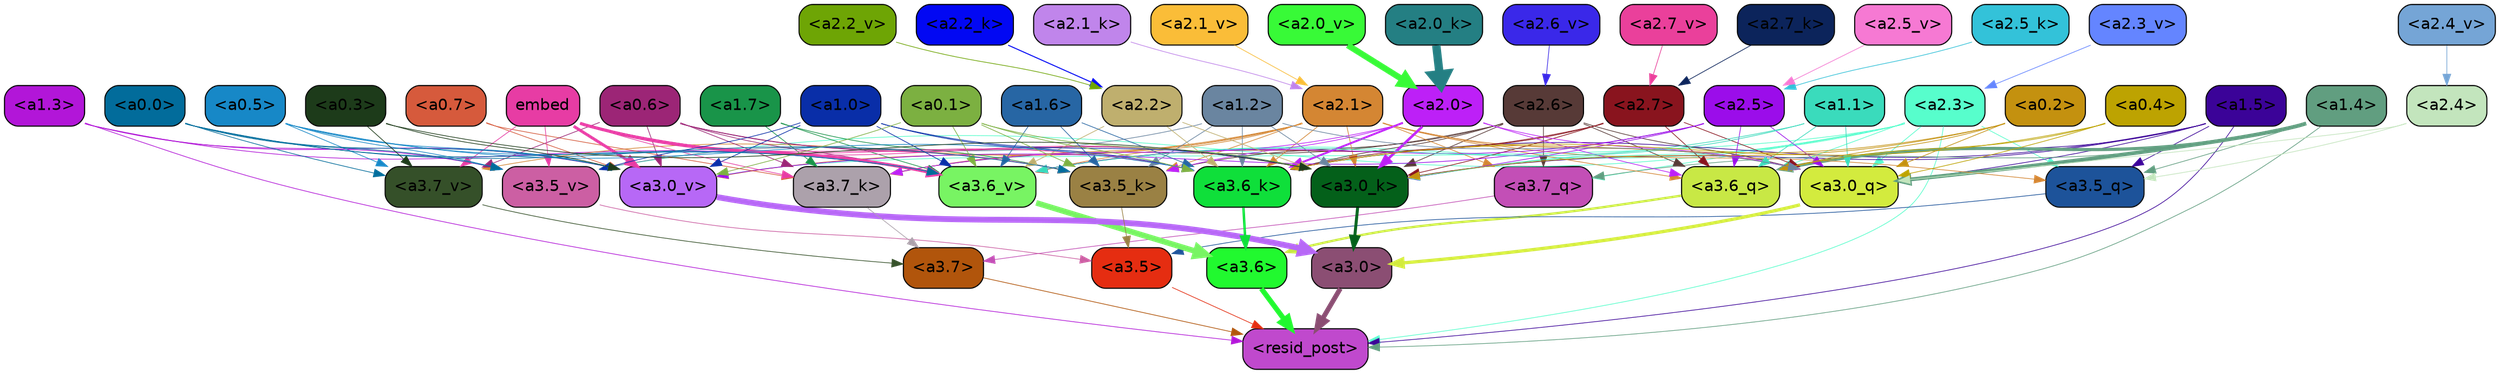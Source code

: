 strict digraph "" {
	graph [bgcolor=transparent,
		layout=dot,
		overlap=false,
		splines=true
	];
	"<a3.7>"	[color=black,
		fillcolor="#b1550c",
		fontname=Helvetica,
		shape=box,
		style="filled, rounded"];
	"<resid_post>"	[color=black,
		fillcolor="#c049cd",
		fontname=Helvetica,
		shape=box,
		style="filled, rounded"];
	"<a3.7>" -> "<resid_post>"	[color="#b1550c",
		penwidth=0.6239100098609924];
	"<a3.6>"	[color=black,
		fillcolor="#21f92f",
		fontname=Helvetica,
		shape=box,
		style="filled, rounded"];
	"<a3.6>" -> "<resid_post>"	[color="#21f92f",
		penwidth=4.569062113761902];
	"<a3.5>"	[color=black,
		fillcolor="#e52d11",
		fontname=Helvetica,
		shape=box,
		style="filled, rounded"];
	"<a3.5>" -> "<resid_post>"	[color="#e52d11",
		penwidth=0.6];
	"<a3.0>"	[color=black,
		fillcolor="#8b4e73",
		fontname=Helvetica,
		shape=box,
		style="filled, rounded"];
	"<a3.0>" -> "<resid_post>"	[color="#8b4e73",
		penwidth=4.283544182777405];
	"<a2.3>"	[color=black,
		fillcolor="#57fecc",
		fontname=Helvetica,
		shape=box,
		style="filled, rounded"];
	"<a2.3>" -> "<resid_post>"	[color="#57fecc",
		penwidth=0.6];
	"<a3.7_q>"	[color=black,
		fillcolor="#c34fb6",
		fontname=Helvetica,
		shape=box,
		style="filled, rounded"];
	"<a2.3>" -> "<a3.7_q>"	[color="#57fecc",
		penwidth=0.6];
	"<a3.6_q>"	[color=black,
		fillcolor="#c8e845",
		fontname=Helvetica,
		shape=box,
		style="filled, rounded"];
	"<a2.3>" -> "<a3.6_q>"	[color="#57fecc",
		penwidth=0.6];
	"<a3.5_q>"	[color=black,
		fillcolor="#1d539a",
		fontname=Helvetica,
		shape=box,
		style="filled, rounded"];
	"<a2.3>" -> "<a3.5_q>"	[color="#57fecc",
		penwidth=0.6];
	"<a3.0_q>"	[color=black,
		fillcolor="#d3eb3e",
		fontname=Helvetica,
		shape=box,
		style="filled, rounded"];
	"<a2.3>" -> "<a3.0_q>"	[color="#57fecc",
		penwidth=0.6];
	"<a3.0_k>"	[color=black,
		fillcolor="#04601a",
		fontname=Helvetica,
		shape=box,
		style="filled, rounded"];
	"<a2.3>" -> "<a3.0_k>"	[color="#57fecc",
		penwidth=0.6];
	"<a3.6_v>"	[color=black,
		fillcolor="#78f463",
		fontname=Helvetica,
		shape=box,
		style="filled, rounded"];
	"<a2.3>" -> "<a3.6_v>"	[color="#57fecc",
		penwidth=0.6];
	"<a3.5_v>"	[color=black,
		fillcolor="#cc5fa3",
		fontname=Helvetica,
		shape=box,
		style="filled, rounded"];
	"<a2.3>" -> "<a3.5_v>"	[color="#57fecc",
		penwidth=0.6];
	"<a3.0_v>"	[color=black,
		fillcolor="#b768f6",
		fontname=Helvetica,
		shape=box,
		style="filled, rounded"];
	"<a2.3>" -> "<a3.0_v>"	[color="#57fecc",
		penwidth=0.6];
	"<a1.5>"	[color=black,
		fillcolor="#3b0398",
		fontname=Helvetica,
		shape=box,
		style="filled, rounded"];
	"<a1.5>" -> "<resid_post>"	[color="#3b0398",
		penwidth=0.6];
	"<a1.5>" -> "<a3.6_q>"	[color="#3b0398",
		penwidth=0.6];
	"<a1.5>" -> "<a3.5_q>"	[color="#3b0398",
		penwidth=0.6];
	"<a1.5>" -> "<a3.0_q>"	[color="#3b0398",
		penwidth=0.6];
	"<a3.6_k>"	[color=black,
		fillcolor="#0fdf3a",
		fontname=Helvetica,
		shape=box,
		style="filled, rounded"];
	"<a1.5>" -> "<a3.6_k>"	[color="#3b0398",
		penwidth=0.6];
	"<a1.5>" -> "<a3.0_k>"	[color="#3b0398",
		penwidth=0.6];
	"<a1.4>"	[color=black,
		fillcolor="#619e80",
		fontname=Helvetica,
		shape=box,
		style="filled, rounded"];
	"<a1.4>" -> "<resid_post>"	[color="#619e80",
		penwidth=0.6];
	"<a1.4>" -> "<a3.7_q>"	[color="#619e80",
		penwidth=0.6];
	"<a1.4>" -> "<a3.6_q>"	[color="#619e80",
		penwidth=2.7536282539367676];
	"<a1.4>" -> "<a3.5_q>"	[color="#619e80",
		penwidth=0.6];
	"<a1.4>" -> "<a3.0_q>"	[color="#619e80",
		penwidth=3.3369133472442627];
	"<a1.3>"	[color=black,
		fillcolor="#b216d8",
		fontname=Helvetica,
		shape=box,
		style="filled, rounded"];
	"<a1.3>" -> "<resid_post>"	[color="#b216d8",
		penwidth=0.6];
	"<a1.3>" -> "<a3.6_v>"	[color="#b216d8",
		penwidth=0.6];
	"<a1.3>" -> "<a3.5_v>"	[color="#b216d8",
		penwidth=0.6];
	"<a1.3>" -> "<a3.0_v>"	[color="#b216d8",
		penwidth=0.6];
	"<a3.7_q>" -> "<a3.7>"	[color="#c34fb6",
		penwidth=0.6];
	"<a3.6_q>" -> "<a3.6>"	[color="#c8e845",
		penwidth=2.0344843566417694];
	"<a3.5_q>" -> "<a3.5>"	[color="#1d539a",
		penwidth=0.6];
	"<a3.0_q>" -> "<a3.0>"	[color="#d3eb3e",
		penwidth=2.863015294075012];
	"<a3.7_k>"	[color=black,
		fillcolor="#aca1ab",
		fontname=Helvetica,
		shape=box,
		style="filled, rounded"];
	"<a3.7_k>" -> "<a3.7>"	[color="#aca1ab",
		penwidth=0.6];
	"<a3.6_k>" -> "<a3.6>"	[color="#0fdf3a",
		penwidth=2.1770318150520325];
	"<a3.5_k>"	[color=black,
		fillcolor="#9a8144",
		fontname=Helvetica,
		shape=box,
		style="filled, rounded"];
	"<a3.5_k>" -> "<a3.5>"	[color="#9a8144",
		penwidth=0.6];
	"<a3.0_k>" -> "<a3.0>"	[color="#04601a",
		penwidth=2.6323853135108948];
	"<a3.7_v>"	[color=black,
		fillcolor="#355029",
		fontname=Helvetica,
		shape=box,
		style="filled, rounded"];
	"<a3.7_v>" -> "<a3.7>"	[color="#355029",
		penwidth=0.6];
	"<a3.6_v>" -> "<a3.6>"	[color="#78f463",
		penwidth=4.972373723983765];
	"<a3.5_v>" -> "<a3.5>"	[color="#cc5fa3",
		penwidth=0.6];
	"<a3.0_v>" -> "<a3.0>"	[color="#b768f6",
		penwidth=5.1638524532318115];
	"<a2.6>"	[color=black,
		fillcolor="#573a37",
		fontname=Helvetica,
		shape=box,
		style="filled, rounded"];
	"<a2.6>" -> "<a3.7_q>"	[color="#573a37",
		penwidth=0.6];
	"<a2.6>" -> "<a3.6_q>"	[color="#573a37",
		penwidth=0.6];
	"<a2.6>" -> "<a3.0_q>"	[color="#573a37",
		penwidth=0.6];
	"<a2.6>" -> "<a3.7_k>"	[color="#573a37",
		penwidth=0.6];
	"<a2.6>" -> "<a3.6_k>"	[color="#573a37",
		penwidth=0.6];
	"<a2.6>" -> "<a3.5_k>"	[color="#573a37",
		penwidth=0.6];
	"<a2.6>" -> "<a3.0_k>"	[color="#573a37",
		penwidth=0.6];
	"<a2.1>"	[color=black,
		fillcolor="#d48633",
		fontname=Helvetica,
		shape=box,
		style="filled, rounded"];
	"<a2.1>" -> "<a3.7_q>"	[color="#d48633",
		penwidth=0.6];
	"<a2.1>" -> "<a3.6_q>"	[color="#d48633",
		penwidth=0.6];
	"<a2.1>" -> "<a3.5_q>"	[color="#d48633",
		penwidth=0.6];
	"<a2.1>" -> "<a3.0_q>"	[color="#d48633",
		penwidth=0.6];
	"<a2.1>" -> "<a3.7_k>"	[color="#d48633",
		penwidth=0.6];
	"<a2.1>" -> "<a3.6_k>"	[color="#d48633",
		penwidth=0.6];
	"<a2.1>" -> "<a3.5_k>"	[color="#d48633",
		penwidth=0.6];
	"<a2.1>" -> "<a3.0_k>"	[color="#d48633",
		penwidth=0.6];
	"<a2.1>" -> "<a3.7_v>"	[color="#d48633",
		penwidth=0.6];
	"<a2.1>" -> "<a3.6_v>"	[color="#d48633",
		penwidth=0.6];
	"<a2.1>" -> "<a3.0_v>"	[color="#d48633",
		penwidth=0.6];
	"<a2.7>"	[color=black,
		fillcolor="#89141e",
		fontname=Helvetica,
		shape=box,
		style="filled, rounded"];
	"<a2.7>" -> "<a3.6_q>"	[color="#89141e",
		penwidth=0.6];
	"<a2.7>" -> "<a3.0_q>"	[color="#89141e",
		penwidth=0.6];
	"<a2.7>" -> "<a3.6_k>"	[color="#89141e",
		penwidth=0.6];
	"<a2.7>" -> "<a3.0_k>"	[color="#89141e",
		penwidth=0.6];
	"<a2.7>" -> "<a3.6_v>"	[color="#89141e",
		penwidth=0.6];
	"<a2.5>"	[color=black,
		fillcolor="#9b0dea",
		fontname=Helvetica,
		shape=box,
		style="filled, rounded"];
	"<a2.5>" -> "<a3.6_q>"	[color="#9b0dea",
		penwidth=0.6];
	"<a2.5>" -> "<a3.0_q>"	[color="#9b0dea",
		penwidth=0.6];
	"<a2.5>" -> "<a3.0_k>"	[color="#9b0dea",
		penwidth=0.6];
	"<a2.5>" -> "<a3.6_v>"	[color="#9b0dea",
		penwidth=0.6];
	"<a2.5>" -> "<a3.0_v>"	[color="#9b0dea",
		penwidth=0.6];
	"<a2.0>"	[color=black,
		fillcolor="#bd20f7",
		fontname=Helvetica,
		shape=box,
		style="filled, rounded"];
	"<a2.0>" -> "<a3.6_q>"	[color="#bd20f7",
		penwidth=0.6];
	"<a2.0>" -> "<a3.0_q>"	[color="#bd20f7",
		penwidth=0.6];
	"<a2.0>" -> "<a3.7_k>"	[color="#bd20f7",
		penwidth=0.6];
	"<a2.0>" -> "<a3.6_k>"	[color="#bd20f7",
		penwidth=1.7047871947288513];
	"<a2.0>" -> "<a3.5_k>"	[color="#bd20f7",
		penwidth=0.6];
	"<a2.0>" -> "<a3.0_k>"	[color="#bd20f7",
		penwidth=2.239806979894638];
	"<a1.1>"	[color=black,
		fillcolor="#3adbbc",
		fontname=Helvetica,
		shape=box,
		style="filled, rounded"];
	"<a1.1>" -> "<a3.6_q>"	[color="#3adbbc",
		penwidth=0.6];
	"<a1.1>" -> "<a3.0_q>"	[color="#3adbbc",
		penwidth=0.6];
	"<a1.1>" -> "<a3.0_k>"	[color="#3adbbc",
		penwidth=0.6];
	"<a1.1>" -> "<a3.6_v>"	[color="#3adbbc",
		penwidth=0.6];
	"<a0.4>"	[color=black,
		fillcolor="#bda301",
		fontname=Helvetica,
		shape=box,
		style="filled, rounded"];
	"<a0.4>" -> "<a3.6_q>"	[color="#bda301",
		penwidth=0.6];
	"<a0.4>" -> "<a3.0_q>"	[color="#bda301",
		penwidth=0.6];
	"<a0.4>" -> "<a3.6_k>"	[color="#bda301",
		penwidth=0.6];
	"<a0.2>"	[color=black,
		fillcolor="#c4910f",
		fontname=Helvetica,
		shape=box,
		style="filled, rounded"];
	"<a0.2>" -> "<a3.6_q>"	[color="#c4910f",
		penwidth=0.6];
	"<a0.2>" -> "<a3.0_q>"	[color="#c4910f",
		penwidth=0.6];
	"<a0.2>" -> "<a3.6_k>"	[color="#c4910f",
		penwidth=0.6];
	"<a0.2>" -> "<a3.0_k>"	[color="#c4910f",
		penwidth=0.6];
	"<a2.4>"	[color=black,
		fillcolor="#c3e5bd",
		fontname=Helvetica,
		shape=box,
		style="filled, rounded"];
	"<a2.4>" -> "<a3.5_q>"	[color="#c3e5bd",
		penwidth=0.6];
	"<a2.4>" -> "<a3.0_q>"	[color="#c3e5bd",
		penwidth=0.6];
	"<a1.2>"	[color=black,
		fillcolor="#6a85a0",
		fontname=Helvetica,
		shape=box,
		style="filled, rounded"];
	"<a1.2>" -> "<a3.0_q>"	[color="#6a85a0",
		penwidth=0.6];
	"<a1.2>" -> "<a3.6_k>"	[color="#6a85a0",
		penwidth=0.6];
	"<a1.2>" -> "<a3.5_k>"	[color="#6a85a0",
		penwidth=0.6];
	"<a1.2>" -> "<a3.0_k>"	[color="#6a85a0",
		penwidth=0.6];
	"<a1.2>" -> "<a3.5_v>"	[color="#6a85a0",
		penwidth=0.6];
	"<a1.7>"	[color=black,
		fillcolor="#199449",
		fontname=Helvetica,
		shape=box,
		style="filled, rounded"];
	"<a1.7>" -> "<a3.7_k>"	[color="#199449",
		penwidth=0.6];
	"<a1.7>" -> "<a3.5_k>"	[color="#199449",
		penwidth=0.6];
	"<a1.7>" -> "<a3.6_v>"	[color="#199449",
		penwidth=0.6];
	"<a0.7>"	[color=black,
		fillcolor="#d65a3c",
		fontname=Helvetica,
		shape=box,
		style="filled, rounded"];
	"<a0.7>" -> "<a3.7_k>"	[color="#d65a3c",
		penwidth=0.6];
	"<a0.7>" -> "<a3.0_v>"	[color="#d65a3c",
		penwidth=0.6];
	"<a0.6>"	[color=black,
		fillcolor="#9c2576",
		fontname=Helvetica,
		shape=box,
		style="filled, rounded"];
	"<a0.6>" -> "<a3.7_k>"	[color="#9c2576",
		penwidth=0.6];
	"<a0.6>" -> "<a3.6_k>"	[color="#9c2576",
		penwidth=0.6];
	"<a0.6>" -> "<a3.0_k>"	[color="#9c2576",
		penwidth=0.6];
	"<a0.6>" -> "<a3.7_v>"	[color="#9c2576",
		penwidth=0.6];
	"<a0.6>" -> "<a3.6_v>"	[color="#9c2576",
		penwidth=0.6];
	"<a0.6>" -> "<a3.0_v>"	[color="#9c2576",
		penwidth=0.6];
	embed	[color=black,
		fillcolor="#e73ca4",
		fontname=Helvetica,
		shape=box,
		style="filled, rounded"];
	embed -> "<a3.7_k>"	[color="#e73ca4",
		penwidth=0.6];
	embed -> "<a3.6_k>"	[color="#e73ca4",
		penwidth=0.6];
	embed -> "<a3.5_k>"	[color="#e73ca4",
		penwidth=0.6];
	embed -> "<a3.0_k>"	[color="#e73ca4",
		penwidth=0.6];
	embed -> "<a3.7_v>"	[color="#e73ca4",
		penwidth=0.6];
	embed -> "<a3.6_v>"	[color="#e73ca4",
		penwidth=2.7369276881217957];
	embed -> "<a3.5_v>"	[color="#e73ca4",
		penwidth=0.6];
	embed -> "<a3.0_v>"	[color="#e73ca4",
		penwidth=2.5778204202651978];
	"<a2.2>"	[color=black,
		fillcolor="#bfaf6e",
		fontname=Helvetica,
		shape=box,
		style="filled, rounded"];
	"<a2.2>" -> "<a3.6_k>"	[color="#bfaf6e",
		penwidth=0.6];
	"<a2.2>" -> "<a3.0_k>"	[color="#bfaf6e",
		penwidth=0.6];
	"<a2.2>" -> "<a3.6_v>"	[color="#bfaf6e",
		penwidth=0.6];
	"<a1.6>"	[color=black,
		fillcolor="#2766a4",
		fontname=Helvetica,
		shape=box,
		style="filled, rounded"];
	"<a1.6>" -> "<a3.6_k>"	[color="#2766a4",
		penwidth=0.6];
	"<a1.6>" -> "<a3.5_k>"	[color="#2766a4",
		penwidth=0.6];
	"<a1.6>" -> "<a3.6_v>"	[color="#2766a4",
		penwidth=0.6];
	"<a1.0>"	[color=black,
		fillcolor="#092ea8",
		fontname=Helvetica,
		shape=box,
		style="filled, rounded"];
	"<a1.0>" -> "<a3.6_k>"	[color="#092ea8",
		penwidth=0.6];
	"<a1.0>" -> "<a3.0_k>"	[color="#092ea8",
		penwidth=0.6];
	"<a1.0>" -> "<a3.6_v>"	[color="#092ea8",
		penwidth=0.6];
	"<a1.0>" -> "<a3.5_v>"	[color="#092ea8",
		penwidth=0.6];
	"<a1.0>" -> "<a3.0_v>"	[color="#092ea8",
		penwidth=0.6];
	"<a0.5>"	[color=black,
		fillcolor="#1788c7",
		fontname=Helvetica,
		shape=box,
		style="filled, rounded"];
	"<a0.5>" -> "<a3.6_k>"	[color="#1788c7",
		penwidth=0.6];
	"<a0.5>" -> "<a3.7_v>"	[color="#1788c7",
		penwidth=0.6];
	"<a0.5>" -> "<a3.6_v>"	[color="#1788c7",
		penwidth=0.6];
	"<a0.5>" -> "<a3.5_v>"	[color="#1788c7",
		penwidth=0.6];
	"<a0.5>" -> "<a3.0_v>"	[color="#1788c7",
		penwidth=0.6];
	"<a0.1>"	[color=black,
		fillcolor="#7cb041",
		fontname=Helvetica,
		shape=box,
		style="filled, rounded"];
	"<a0.1>" -> "<a3.6_k>"	[color="#7cb041",
		penwidth=0.6];
	"<a0.1>" -> "<a3.5_k>"	[color="#7cb041",
		penwidth=0.6];
	"<a0.1>" -> "<a3.0_k>"	[color="#7cb041",
		penwidth=0.6];
	"<a0.1>" -> "<a3.6_v>"	[color="#7cb041",
		penwidth=0.6];
	"<a0.1>" -> "<a3.0_v>"	[color="#7cb041",
		penwidth=0.6];
	"<a0.0>"	[color=black,
		fillcolor="#026c9b",
		fontname=Helvetica,
		shape=box,
		style="filled, rounded"];
	"<a0.0>" -> "<a3.5_k>"	[color="#026c9b",
		penwidth=0.6];
	"<a0.0>" -> "<a3.7_v>"	[color="#026c9b",
		penwidth=0.6];
	"<a0.0>" -> "<a3.6_v>"	[color="#026c9b",
		penwidth=0.6];
	"<a0.0>" -> "<a3.5_v>"	[color="#026c9b",
		penwidth=0.6];
	"<a0.0>" -> "<a3.0_v>"	[color="#026c9b",
		penwidth=0.6];
	"<a0.3>"	[color=black,
		fillcolor="#1d3b1a",
		fontname=Helvetica,
		shape=box,
		style="filled, rounded"];
	"<a0.3>" -> "<a3.0_k>"	[color="#1d3b1a",
		penwidth=0.6];
	"<a0.3>" -> "<a3.7_v>"	[color="#1d3b1a",
		penwidth=0.6];
	"<a0.3>" -> "<a3.0_v>"	[color="#1d3b1a",
		penwidth=0.6];
	"<a2.7_k>"	[color=black,
		fillcolor="#0c245b",
		fontname=Helvetica,
		shape=box,
		style="filled, rounded"];
	"<a2.7_k>" -> "<a2.7>"	[color="#0c245b",
		penwidth=0.6];
	"<a2.5_k>"	[color=black,
		fillcolor="#33c2d9",
		fontname=Helvetica,
		shape=box,
		style="filled, rounded"];
	"<a2.5_k>" -> "<a2.5>"	[color="#33c2d9",
		penwidth=0.6];
	"<a2.2_k>"	[color=black,
		fillcolor="#0208f3",
		fontname=Helvetica,
		shape=box,
		style="filled, rounded"];
	"<a2.2_k>" -> "<a2.2>"	[color="#0208f3",
		penwidth=0.8810110092163086];
	"<a2.1_k>"	[color=black,
		fillcolor="#c085eb",
		fontname=Helvetica,
		shape=box,
		style="filled, rounded"];
	"<a2.1_k>" -> "<a2.1>"	[color="#c085eb",
		penwidth=0.6];
	"<a2.0_k>"	[color=black,
		fillcolor="#247f83",
		fontname=Helvetica,
		shape=box,
		style="filled, rounded"];
	"<a2.0_k>" -> "<a2.0>"	[color="#247f83",
		penwidth=7.398894429206848];
	"<a2.7_v>"	[color=black,
		fillcolor="#ea409b",
		fontname=Helvetica,
		shape=box,
		style="filled, rounded"];
	"<a2.7_v>" -> "<a2.7>"	[color="#ea409b",
		penwidth=0.6];
	"<a2.6_v>"	[color=black,
		fillcolor="#3a28e9",
		fontname=Helvetica,
		shape=box,
		style="filled, rounded"];
	"<a2.6_v>" -> "<a2.6>"	[color="#3a28e9",
		penwidth=0.6];
	"<a2.5_v>"	[color=black,
		fillcolor="#f679d3",
		fontname=Helvetica,
		shape=box,
		style="filled, rounded"];
	"<a2.5_v>" -> "<a2.5>"	[color="#f679d3",
		penwidth=0.6];
	"<a2.4_v>"	[color=black,
		fillcolor="#75a5d6",
		fontname=Helvetica,
		shape=box,
		style="filled, rounded"];
	"<a2.4_v>" -> "<a2.4>"	[color="#75a5d6",
		penwidth=0.6];
	"<a2.3_v>"	[color=black,
		fillcolor="#6485ff",
		fontname=Helvetica,
		shape=box,
		style="filled, rounded"];
	"<a2.3_v>" -> "<a2.3>"	[color="#6485ff",
		penwidth=0.6];
	"<a2.2_v>"	[color=black,
		fillcolor="#6ea505",
		fontname=Helvetica,
		shape=box,
		style="filled, rounded"];
	"<a2.2_v>" -> "<a2.2>"	[color="#6ea505",
		penwidth=0.6];
	"<a2.1_v>"	[color=black,
		fillcolor="#fabd38",
		fontname=Helvetica,
		shape=box,
		style="filled, rounded"];
	"<a2.1_v>" -> "<a2.1>"	[color="#fabd38",
		penwidth=0.6];
	"<a2.0_v>"	[color=black,
		fillcolor="#38fa37",
		fontname=Helvetica,
		shape=box,
		style="filled, rounded"];
	"<a2.0_v>" -> "<a2.0>"	[color="#38fa37",
		penwidth=5.395828627049923];
}
